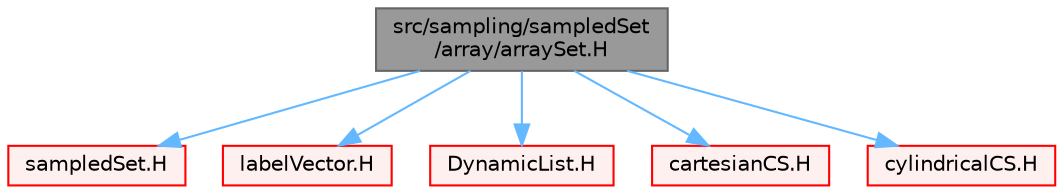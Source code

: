 digraph "src/sampling/sampledSet/array/arraySet.H"
{
 // LATEX_PDF_SIZE
  bgcolor="transparent";
  edge [fontname=Helvetica,fontsize=10,labelfontname=Helvetica,labelfontsize=10];
  node [fontname=Helvetica,fontsize=10,shape=box,height=0.2,width=0.4];
  Node1 [id="Node000001",label="src/sampling/sampledSet\l/array/arraySet.H",height=0.2,width=0.4,color="gray40", fillcolor="grey60", style="filled", fontcolor="black",tooltip=" "];
  Node1 -> Node2 [id="edge1_Node000001_Node000002",color="steelblue1",style="solid",tooltip=" "];
  Node2 [id="Node000002",label="sampledSet.H",height=0.2,width=0.4,color="red", fillcolor="#FFF0F0", style="filled",URL="$sampledSet_8H.html",tooltip=" "];
  Node1 -> Node195 [id="edge2_Node000001_Node000195",color="steelblue1",style="solid",tooltip=" "];
  Node195 [id="Node000195",label="labelVector.H",height=0.2,width=0.4,color="red", fillcolor="#FFF0F0", style="filled",URL="$labelVector_8H.html",tooltip=" "];
  Node1 -> Node125 [id="edge3_Node000001_Node000125",color="steelblue1",style="solid",tooltip=" "];
  Node125 [id="Node000125",label="DynamicList.H",height=0.2,width=0.4,color="red", fillcolor="#FFF0F0", style="filled",URL="$DynamicList_8H.html",tooltip=" "];
  Node1 -> Node196 [id="edge4_Node000001_Node000196",color="steelblue1",style="solid",tooltip=" "];
  Node196 [id="Node000196",label="cartesianCS.H",height=0.2,width=0.4,color="red", fillcolor="#FFF0F0", style="filled",URL="$cartesianCS_8H.html",tooltip=" "];
  Node1 -> Node214 [id="edge5_Node000001_Node000214",color="steelblue1",style="solid",tooltip=" "];
  Node214 [id="Node000214",label="cylindricalCS.H",height=0.2,width=0.4,color="red", fillcolor="#FFF0F0", style="filled",URL="$cylindricalCS_8H.html",tooltip=" "];
}

